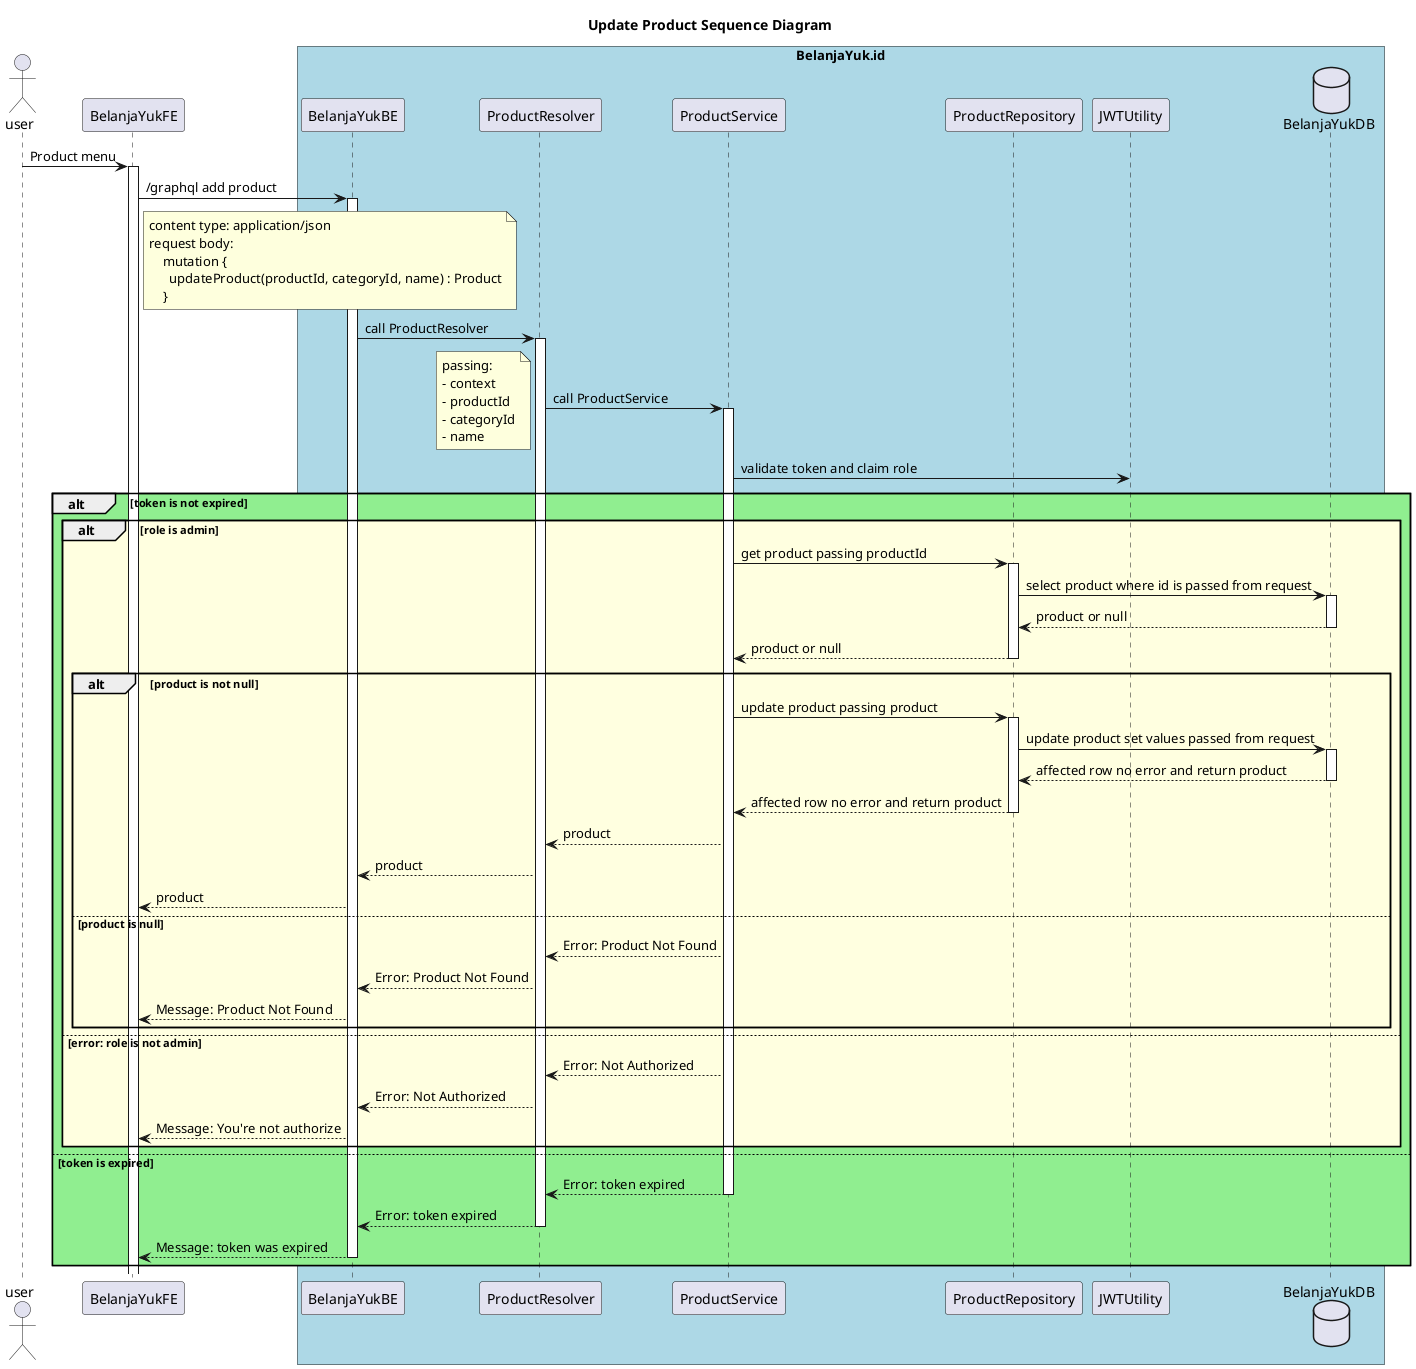 @startuml
title: Update Product Sequence Diagram
actor user
participant BelanjaYukFE
database BelanjaYukDB
box "BelanjaYuk.id" #LightBlue
participant BelanjaYukBE
participant ProductResolver
participant ProductService
participant ProductRepository
participant JWTUtility
participant BelanjaYukDB
end box

user -> BelanjaYukFE ++ : Product menu
BelanjaYukFE -> BelanjaYukBE ++ : /graphql add product
    note right of BelanjaYukFE
    content type: application/json
    request body:
        mutation {
          updateProduct(productId, categoryId, name) : Product
        }
    end note
BelanjaYukBE -> ProductResolver ++ : call ProductResolver
ProductResolver -> ProductService ++ : call ProductService
    note left
    passing:
    - context
    - productId
    - categoryId
    - name
    end note
ProductService -> JWTUtility: validate token and claim role
alt #LightGreen token is not expired
    alt #LightYellow role is admin
        ProductService -> ProductRepository ++ : get product passing productId
        ProductRepository -> BelanjaYukDB ++ : select product where id is passed from request
        BelanjaYukDB --> ProductRepository -- : product or null
        ProductRepository --> ProductService -- : product or null
        alt product is not null
            ProductService -> ProductRepository ++ : update product passing product
            ProductRepository -> BelanjaYukDB ++ : update product set values passed from request
            BelanjaYukDB --> ProductRepository -- : affected row no error and return product
            ProductRepository --> ProductService -- : affected row no error and return product
            ProductService --> ProductResolver : product
            ProductResolver --> BelanjaYukBE : product
            BelanjaYukBE --> BelanjaYukFE: product
            else product is null
            ProductService --> ProductResolver : Error: Product Not Found
            ProductResolver --> BelanjaYukBE : Error: Product Not Found
            BelanjaYukBE --> BelanjaYukFE: Message: Product Not Found
        end alt
        else error: role is not admin
        ProductService --> ProductResolver : Error: Not Authorized
        ProductResolver --> BelanjaYukBE : Error: Not Authorized
        BelanjaYukBE --> BelanjaYukFE: Message: You're not authorize
    end alt
    else token is expired
    ProductService --> ProductResolver -- : Error: token expired
    ProductResolver --> BelanjaYukBE -- : Error: token expired
    BelanjaYukBE --> BelanjaYukFE -- : Message: token was expired
end alt
@enduml